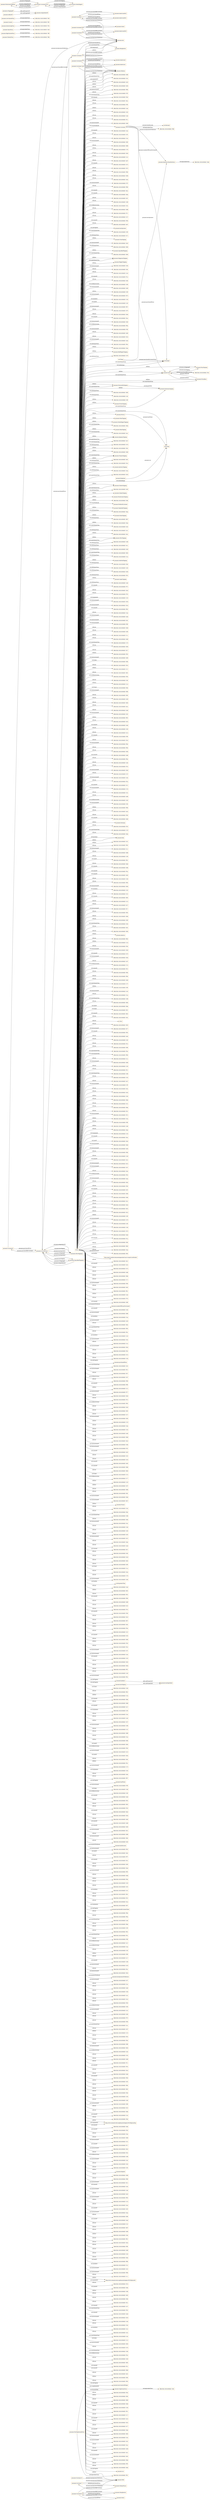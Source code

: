 digraph ar2dtool_diagram { 
rankdir=LR;
size="1501"
node [shape = rectangle, color="orange"]; "-49bc55dc:18c34199cfd:-7cf8" "-49bc55dc:18c34199cfd:-7e71" "pizzaxxx:TunaTopping" "-49bc55dc:18c34199cfd:-7d90" "pizzaxxx:SpicyBeefTopping" "-49bc55dc:18c34199cfd:-7d00" "pizzaxxx:PepperoniTopping" "-49bc55dc:18c34199cfd:-7f9d" "-49bc55dc:18c34199cfd:-7f86" "-49bc55dc:18c34199cfd:-7f6f" "pizzaxxx:PepperTopping" "pizzaxxx:Hot" "-49bc55dc:18c34199cfd:-7fb4" "pizzaxxx:SpicyPizza" "-49bc55dc:18c34199cfd:-7d4a" "-49bc55dc:18c34199cfd:-7ebb" "pizzaxxx:RedPepperTopping" "-49bc55dc:18c34199cfd:-7e76" "pizzaxxx:NonVegetarianPizza" "pizzaxxx:Customer" "-49bc55dc:18c34199cfd:-7d83" "-49bc55dc:18c34199cfd:-7cef" "-49bc55dc:18c34199cfd:-7eff" "pizzaxxx:PrawnTopping" "pizzaxxx:ParmezanTopping" "pizzaxxx:CheesyPizza" "pizzaxxx:HighCaloriePizza" "pizzaxxx:MeatTopping" "pizzaxxx:GreenPepperTopping" "-49bc55dc:18c34199cfd:-7d0e" "pizzaxxx:HamTopping" "-49bc55dc:18c34199cfd:-7fe2" "-49bc55dc:18c34199cfd:-7f01" "-49bc55dc:18c34199cfd:-7ea1" "pizzaxxx:JalapenoTopping" "-49bc55dc:18c34199cfd:-7e81" "pizzaxxx:InterestingPizza" "pizzaxxx:PizzaBase" "-49bc55dc:18c34199cfd:-7ea7" "-49bc55dc:18c34199cfd:-7e7d" "pizzaxxx:Medium" "-49bc55dc:18c34199cfd:-7d3c" "-49bc55dc:18c34199cfd:-7f92" "pizzaxxx:MozzarellaTopping" "pizzaxxx:PizzaTopping" "-49bc55dc:18c34199cfd:-7d46" "-49bc55dc:18c34199cfd:-7eb3" "-49bc55dc:18c34199cfd:-7f40" "pizzaxxx:TomatoTopping" "-49bc55dc:18c34199cfd:-7e61" "-49bc55dc:18c34199cfd:-7d1e" "pizzaxxx:AnchovyTopping" "-49bc55dc:18c34199cfd:-7e4a" "-49bc55dc:18c34199cfd:-7d16" "pizzaxxx:Person" "pizzaxxx:CheeseTopping" "pizzaxxx:Employee" "-49bc55dc:18c34199cfd:-7e30" "pizzaxxx:SalamiTopping" "pizzaxxx:Mild" "pizzaxxx:MushroomsTopping" "pizzaxxx:SpicinessValuePartition" "pizzaxxx:VegeterianPizza" "pizzaxxx:LowCaloriePizza" "-49bc55dc:18c34199cfd:-7efb" "pizzaxxx:PreferedCustomer" "pizzaxxx:VegetableTopping" "-49bc55dc:18c34199cfd:-7daa" "pizzaxxx:OnionTopping" "-49bc55dc:18c34199cfd:-7db7" "-49bc55dc:18c34199cfd:-7d4e" "-49bc55dc:18c34199cfd:-7eaf" "-49bc55dc:18c34199cfd:-7ce1" "-49bc55dc:18c34199cfd:-7d41" "pizzaxxx:OliveTopping" "-49bc55dc:18c34199cfd:-7cd9" "-49bc55dc:18c34199cfd:-7f54" "-49bc55dc:18c34199cfd:-7ec1" "-49bc55dc:18c34199cfd:-7e3d" "-49bc55dc:18c34199cfd:-7d05" "-49bc55dc:18c34199cfd:-7cce" "pizzaxxx:SeaFoodTopping" "-49bc55dc:18c34199cfd:-7fa8" "-49bc55dc:18c34199cfd:-7cd5" "-49bc55dc:18c34199cfd:-7e56" "pizzaxxx:Pizza" "-49bc55dc:18c34199cfd:-7f23" "pizzaxxx:CaperTopping" "pizzaxxx:Country" "-49bc55dc:18c34199cfd:-7ce8" ; /*classes style*/
	"pizzaxxx:Customer10" -> "pizzaxxx:Mild" [ label = "pizzaxxx:hasSpicinessPreference" ];
	"pizzaxxx:CheezyPizza1" -> "pizzaxxx:Customer7" [ label = "pizzaxxx:purchasedByCustomer" ];
	"pizzaxxx:Customer7" -> "pizzaxxx:CheezyPizza1" [ label = "pizzaxxx:purchasedPizza" ];
	"pizzaxxx:Customer7" -> "pizzaxxx:Mild" [ label = "pizzaxxx:hasSpicinessPreference" ];
	"pizzaxxx:Customer1" -> "pizzaxxx:AmericanHot2" [ label = "pizzaxxx:purchasedPizza" ];
	"pizzaxxx:Customer1" -> "pizzaxxx:AmericanHot1" [ label = "pizzaxxx:purchasedPizza" ];
	"pizzaxxx:Customer1" -> "pizzaxxx:Hot" [ label = "pizzaxxx:hasSpicinessPreference" ];
	"pizzaxxx:Mergherita1" -> "pizzaxxx:Customer2" [ label = "pizzaxxx:purchasedByCustomer" ];
	"pizzaxxx:Customer6" -> "pizzaxxx:American2" [ label = "pizzaxxx:purchasedPizza" ];
	"pizzaxxx:Customer6" -> "pizzaxxx:Medium" [ label = "pizzaxxx:hasSpicinessPreference" ];
	"pizzaxxx:OliveTopping1" -> "pizzaxxx:CustomPizza1" [ label = "pizzaxxx:isToppingOf" ];
	"pizzaxxx:OliveTopping1" -> "pizzaxxx:CustomPizza1" [ label = "pizzaxxx:isIngredientOf" ];
	"pizzaxxx:Margherita2" -> "pizzaxxx:Customer3" [ label = "pizzaxxx:purchasedByCustomer" ];
	"pizzaxxx:SpicyPizza" -> "-49bc55dc:18c34199cfd:-7eb3" [ label = "owl:equivalentClass" ];
	"pizzaxxx:CheesyPizza" -> "-49bc55dc:18c34199cfd:-7f9d" [ label = "owl:equivalentClass" ];
	"pizzaxxx:isToppingOf" -> "pizzaxxx:isIngredientOf" [ label = "rdfs:subPropertyOf" ];
	"pizzaxxx:MushroomTopping1" -> "pizzaxxx:CustomePizza2" [ label = "pizzaxxx:isToppingOf" ];
	"pizzaxxx:MushroomTopping1" -> "pizzaxxx:CustomePizza2" [ label = "pizzaxxx:isIngredientOf" ];
	"pizzaxxx:HighCaloriePizza" -> "-49bc55dc:18c34199cfd:-7f6f" [ label = "owl:equivalentClass" ];
	"pizzaxxx:GreenPepper1" -> "pizzaxxx:CustomePizza2" [ label = "pizzaxxx:isToppingOf" ];
	"pizzaxxx:GreenPepper1" -> "pizzaxxx:CustomePizza2" [ label = "pizzaxxx:isIngredientOf" ];
	"pizzaxxx:Customer5" -> "pizzaxxx:American1" [ label = "pizzaxxx:purchasedPizza" ];
	"pizzaxxx:Customer5" -> "pizzaxxx:Medium" [ label = "pizzaxxx:hasSpicinessPreference" ];
	"pizzaxxx:VegeterianPizza" -> "-49bc55dc:18c34199cfd:-7e81" [ label = "owl:equivalentClass" ];
	"pizzaxxx:American2" -> "pizzaxxx:Customer6" [ label = "pizzaxxx:purchasedByCustomer" ];
	"pizzaxxx:InterestingPizza" -> "-49bc55dc:18c34199cfd:-7f54" [ label = "owl:equivalentClass" ];
	"pizzaxxx:Soho2" -> "pizzaxxx:Customer9" [ label = "pizzaxxx:purchasedByCustomer" ];
	"pizzaxxx:CustomePizza2" -> "pizzaxxx:MushroomTopping1" [ label = "pizzaxxx:hasTopping" ];
	"pizzaxxx:CustomePizza2" -> "pizzaxxx:GreenPepper1" [ label = "pizzaxxx:hasTopping" ];
	"pizzaxxx:CustomePizza2" -> "pizzaxxx:MushroomTopping1" [ label = "pizzaxxx:hasIngredient" ];
	"pizzaxxx:CustomePizza2" -> "pizzaxxx:GreenPepper1" [ label = "pizzaxxx:hasIngredient" ];
	"pizzaxxx:AmericanHot3" -> "pizzaxxx:Customer4" [ label = "pizzaxxx:purchasedByCustomer" ];
	"pizzaxxx:SpicinessValuePartition" -> "-49bc55dc:18c34199cfd:-7ebb" [ label = "owl:equivalentClass" ];
	"pizzaxxx:isBaseOf" -> "pizzaxxx:isIngredientOf" [ label = "rdfs:subPropertyOf" ];
	"pizzaxxx:Country" -> "-49bc55dc:18c34199cfd:-7f92" [ label = "owl:equivalentClass" ];
	"pizzaxxx:MozzarellaTopping" -> "pizzaxxx:ParmezanTopping" [ label = "owl:disjointWith" ];
	"pizzaxxx:LowCaloriePizza" -> "-49bc55dc:18c34199cfd:-7f40" [ label = "owl:equivalentClass" ];
	"NULL" -> "-49bc55dc:18c34199cfd:-7f72" [ label = "owl:unionOf" ];
	"NULL" -> "pizzaxxx:Mild" [ label = "rdf:first" ];
	"NULL" -> "pizzaxxx:PepperTopping" [ label = "rdf:first" ];
	"NULL" -> "-49bc55dc:18c34199cfd:-7dcd" [ label = "rdf:rest" ];
	"NULL" -> "pizzaxxx:ParmezanTopping" [ label = "rdf:first" ];
	"NULL" -> "-49bc55dc:18c34199cfd:-7f7b" [ label = "rdf:rest" ];
	"NULL" -> "pizzaxxx:PepperoniTopping" [ label = "owl:someValuesFrom" ];
	"NULL" -> "-49bc55dc:18c34199cfd:-7c20" [ label = "swrl:arguments" ];
	"NULL" -> "-49bc55dc:18c34199cfd:-7fa8" [ label = "owl:allValuesFrom" ];
	"NULL" -> "-49bc55dc:18c34199cfd:-7d26" [ label = "owl:intersectionOf" ];
	"NULL" -> "-49bc55dc:18c34199cfd:-7d1d" [ label = "owl:intersectionOf" ];
	"NULL" -> "-49bc55dc:18c34199cfd:-7fb3" [ label = "owl:unionOf" ];
	"NULL" -> "-49bc55dc:18c34199cfd:-7c4e" [ label = "rdf:rest" ];
	"NULL" -> "-49bc55dc:18c34199cfd:-7ea6" [ label = "owl:intersectionOf" ];
	"NULL" -> "-49bc55dc:18c34199cfd:-7efc" [ label = "owl:intersectionOf" ];
	"NULL" -> "-49bc55dc:18c34199cfd:-7fbf" [ label = "owl:intersectionOf" ];
	"NULL" -> "-49bc55dc:18c34199cfd:-7d49" [ label = "rdf:rest" ];
	"NULL" -> "-49bc55dc:18c34199cfd:-7e6f" [ label = "rdf:rest" ];
	"NULL" -> "-49bc55dc:18c34199cfd:-7c1c" [ label = "rdf:rest" ];
	"NULL" -> "pizzaxxx:Pizza" [ label = "owl:someValuesFrom" ];
	"NULL" -> "-49bc55dc:18c34199cfd:-7eb8" [ label = "rdf:rest" ];
	"NULL" -> "-49bc55dc:18c34199cfd:-7c70" [ label = "owl:someValuesFrom" ];
	"NULL" -> "-49bc55dc:18c34199cfd:-7d56" [ label = "rdf:rest" ];
	"NULL" -> "pizzaxxx:TunaTopping" [ label = "rdf:first" ];
	"NULL" -> "-49bc55dc:18c34199cfd:-7d17" [ label = "rdf:rest" ];
	"NULL" -> "-49bc55dc:18c34199cfd:-7f33" [ label = "rdf:first" ];
	"NULL" -> "-49bc55dc:18c34199cfd:-7e80" [ label = "owl:intersectionOf" ];
	"NULL" -> "-49bc55dc:18c34199cfd:-7efb" [ label = "rdf:first" ];
	"NULL" -> "-49bc55dc:18c34199cfd:-7bfb" [ label = "swrl:body" ];
	"NULL" -> "-49bc55dc:18c34199cfd:-7d24" [ label = "rdf:rest" ];
	"NULL" -> "-49bc55dc:18c34199cfd:-7c21" [ label = "rdf:first" ];
	"NULL" -> "-49bc55dc:18c34199cfd:-7d81" [ label = "rdf:rest" ];
	"NULL" -> "-49bc55dc:18c34199cfd:-7f3b" [ label = "owl:withRestrictions" ];
	"NULL" -> "-49bc55dc:18c34199cfd:-7cfd" [ label = "rdf:rest" ];
	"NULL" -> "-49bc55dc:18c34199cfd:-7c14" [ label = "rdf:first" ];
	"NULL" -> "-49bc55dc:18c34199cfd:-7bfe" [ label = "swrl:head" ];
	"NULL" -> "-49bc55dc:18c34199cfd:-7fd9" [ label = "owl:intersectionOf" ];
	"NULL" -> "-49bc55dc:18c34199cfd:-7bf5" [ label = "rdf:rest" ];
	"NULL" -> "pizzaxxx:Medium" [ label = "owl:someValuesFrom" ];
	"NULL" -> "-49bc55dc:18c34199cfd:-7e39" [ label = "rdf:rest" ];
	"NULL" -> "xsd:string" [ label = "owl:onDataRange" ];
	"NULL" -> "-49bc55dc:18c34199cfd:-7dd3" [ label = "rdf:rest" ];
	"NULL" -> "-49bc55dc:18c34199cfd:-7eec" [ label = "rdf:rest" ];
	"NULL" -> "-49bc55dc:18c34199cfd:-7e46" [ label = "rdf:rest" ];
	"NULL" -> "-49bc55dc:18c34199cfd:-7c82" [ label = "owl:intersectionOf" ];
	"NULL" -> "-49bc55dc:18c34199cfd:-7f62" [ label = "rdf:first" ];
	"NULL" -> "-49bc55dc:18c34199cfd:-7e53" [ label = "rdf:rest" ];
	"NULL" -> "-49bc55dc:18c34199cfd:-7e49" [ label = "owl:unionOf" ];
	"NULL" -> "-49bc55dc:18c34199cfd:-7c00" [ label = "rdf:rest" ];
	"NULL" -> "-49bc55dc:18c34199cfd:-7e14" [ label = "rdf:rest" ];
	"NULL" -> "-49bc55dc:18c34199cfd:-7f9f" [ label = "owl:unionOf" ];
	"NULL" -> "-49bc55dc:18c34199cfd:-7d2e" [ label = "rdf:rest" ];
	"NULL" -> "-49bc55dc:18c34199cfd:-7cce" [ label = "owl:allValuesFrom" ];
	"NULL" -> "-49bc55dc:18c34199cfd:-7f6e" [ label = "owl:intersectionOf" ];
	"NULL" -> "-49bc55dc:18c34199cfd:-7f8e" [ label = "rdf:rest" ];
	"NULL" -> "-49bc55dc:18c34199cfd:-7d3b" [ label = "rdf:rest" ];
	"NULL" -> "pizzaxxx:OnionTopping" [ label = "rdf:first" ];
	"NULL" -> "-49bc55dc:18c34199cfd:-7ed9" [ label = "owl:unionOf" ];
	"NULL" -> "-49bc55dc:18c34199cfd:-7f8a" [ label = "rdf:rest" ];
	"NULL" -> "pizzaxxx:PreferedCustomer" [ label = "swrl:classPredicate" ];
	"NULL" -> "-49bc55dc:18c34199cfd:-7ce9" [ label = "rdf:rest" ];
	"NULL" -> "-49bc55dc:18c34199cfd:-7f1d" [ label = "rdf:rest" ];
	"NULL" -> "-49bc55dc:18c34199cfd:-7d3d" [ label = "owl:intersectionOf" ];
	"NULL" -> "-49bc55dc:18c34199cfd:-7c2f" [ label = "rdf:rest" ];
	"NULL" -> "-49bc55dc:18c34199cfd:-7ceb" [ label = "owl:intersectionOf" ];
	"NULL" -> "-49bc55dc:18c34199cfd:-7f2a" [ label = "rdf:rest" ];
	"NULL" -> "-49bc55dc:18c34199cfd:-7e7c" [ label = "owl:unionOf" ];
	"NULL" -> "-49bc55dc:18c34199cfd:-7c7b" [ label = "owl:intersectionOf" ];
	"NULL" -> "-49bc55dc:18c34199cfd:-7c3c" [ label = "rdf:rest" ];
	"NULL" -> "pizzaxxx:MushroomsTopping" [ label = "rdf:first" ];
	"NULL" -> "-49bc55dc:18c34199cfd:-7ed8" [ label = "rdf:rest" ];
	"NULL" -> "-49bc55dc:18c34199cfd:-7ea7" [ label = "owl:someValuesFrom" ];
	"NULL" -> "-49bc55dc:18c34199cfd:-7c63" [ label = "owl:withRestrictions" ];
	"NULL" -> "-49bc55dc:18c34199cfd:-7cfb" [ label = "owl:intersectionOf" ];
	"NULL" -> "-49bc55dc:18c34199cfd:-7f69" [ label = "rdf:first" ];
	"NULL" -> "-49bc55dc:18c34199cfd:-7ee5" [ label = "rdf:rest" ];
	"NULL" -> "pizzaxxx:PizzaBase" [ label = "owl:someValuesFrom" ];
	"NULL" -> "-49bc55dc:18c34199cfd:-7f58" [ label = "rdf:rest" ];
	"NULL" -> "-49bc55dc:18c34199cfd:-7eb6" [ label = "owl:unionOf" ];
	"NULL" -> "pizzaxxx:Germany" [ label = "rdf:first" ];
	"NULL" -> "-49bc55dc:18c34199cfd:-7f19" [ label = "rdf:rest" ];
	"NULL" -> "-49bc55dc:18c34199cfd:-7c78" [ label = "owl:someValuesFrom" ];
	"NULL" -> "-49bc55dc:18c34199cfd:-7e6a" [ label = "rdf:rest" ];
	"NULL" -> "-49bc55dc:18c34199cfd:-7cef" [ label = "owl:allValuesFrom" ];
	"NULL" -> "pizzaxxx:Italy" [ label = "owl:hasValue" ];
	"NULL" -> "-49bc55dc:18c34199cfd:-7c01" [ label = "rdf:first" ];
	"NULL" -> "-49bc55dc:18c34199cfd:-7f65" [ label = "rdf:rest" ];
	"NULL" -> "-49bc55dc:18c34199cfd:-7cc1" [ label = "owl:intersectionOf" ];
	"NULL" -> "-49bc55dc:18c34199cfd:-7dd9" [ label = "rdf:rest" ];
	"NULL" -> "pizzaxxx:CheeseTopping" [ label = "rdf:first" ];
	"NULL" -> "-49bc55dc:18c34199cfd:-7c38" [ label = "rdf:rest" ];
	"NULL" -> "-49bc55dc:18c34199cfd:-7f91" [ label = "owl:oneOf" ];
	"NULL" -> "-49bc55dc:18c34199cfd:-7de6" [ label = "rdf:rest" ];
	"NULL" -> "-49bc55dc:18c34199cfd:-7e9b" [ label = "owl:unionOf" ];
	"NULL" -> "-49bc55dc:18c34199cfd:-7f5a" [ label = "owl:unionOf" ];
	"NULL" -> "-49bc55dc:18c34199cfd:-7e83" [ label = "owl:unionOf" ];
	"NULL" -> "-49bc55dc:18c34199cfd:-7c06" [ label = "rdf:rest" ];
	"NULL" -> "-49bc55dc:18c34199cfd:-7f90" [ label = "rdf:rest" ];
	"NULL" -> "-49bc55dc:18c34199cfd:-7d0d" [ label = "owl:intersectionOf" ];
	"NULL" -> "-49bc55dc:18c34199cfd:-7c35" [ label = "owl:members" ];
	"NULL" -> "-49bc55dc:18c34199cfd:-7c52" [ label = "rdf:rest" ];
	"NULL" -> "-49bc55dc:18c34199cfd:-7d82" [ label = "owl:unionOf" ];
	"NULL" -> "-49bc55dc:18c34199cfd:-7c13" [ label = "rdf:rest" ];
	"NULL" -> "-49bc55dc:18c34199cfd:-7e27" [ label = "rdf:rest" ];
	"NULL" -> "-49bc55dc:18c34199cfd:-7fc7" [ label = "owl:intersectionOf" ];
	"NULL" -> "-49bc55dc:18c34199cfd:-7fd5" [ label = "rdf:rest" ];
	"NULL" -> "pizzaxxx:Italy" [ label = "rdf:first" ];
	"NULL" -> "-49bc55dc:18c34199cfd:-7d8d" [ label = "rdf:rest" ];
	"NULL" -> "-49bc55dc:18c34199cfd:-7d0f" [ label = "rdf:rest" ];
	"NULL" -> "pizzaxxx:Hot" [ label = "owl:someValuesFrom" ];
	"NULL" -> "-49bc55dc:18c34199cfd:-7c64" [ label = "owl:someValuesFrom" ];
	"NULL" -> "-49bc55dc:18c34199cfd:-7e91" [ label = "rdf:rest" ];
	"NULL" -> "-49bc55dc:18c34199cfd:-7d5b" [ label = "rdf:rest" ];
	"NULL" -> "pizzaxxx:America" [ label = "rdf:first" ];
	"NULL" -> "-49bc55dc:18c34199cfd:-7fb0" [ label = "rdf:rest" ];
	"NULL" -> "-49bc55dc:18c34199cfd:-7c1d" [ label = "rdf:first" ];
	"NULL" -> "-49bc55dc:18c34199cfd:-7f3d" [ label = "rdf:rest" ];
	"NULL" -> "-49bc55dc:18c34199cfd:-7d58" [ label = "owl:intersectionOf" ];
	"NULL" -> "-49bc55dc:18c34199cfd:-7e56" [ label = "owl:allValuesFrom" ];
	"NULL" -> "-49bc55dc:18c34199cfd:-7e70" [ label = "owl:unionOf" ];
	"NULL" -> "-49bc55dc:18c34199cfd:-7d2b" [ label = "owl:intersectionOf" ];
	"NULL" -> "-49bc55dc:18c34199cfd:-7cd7" [ label = "rdf:rest" ];
	"NULL" -> "-49bc55dc:18c34199cfd:-7c7e" [ label = "owl:withRestrictions" ];
	"NULL" -> "-49bc55dc:18c34199cfd:-7f22" [ label = "owl:unionOf" ];
	"NULL" -> "-49bc55dc:18c34199cfd:-7f0b" [ label = "rdf:rest" ];
	"NULL" -> "-49bc55dc:18c34199cfd:-7fbd" [ label = "rdf:rest" ];
	"NULL" -> "-49bc55dc:18c34199cfd:-7eb9" [ label = "rdf:rest" ];
	"NULL" -> "-49bc55dc:18c34199cfd:-7c7f" [ label = "owl:someValuesFrom" ];
	"NULL" -> "-49bc55dc:18c34199cfd:-7bff" [ label = "rdf:first" ];
	"NULL" -> "-49bc55dc:18c34199cfd:-7d90" [ label = "owl:allValuesFrom" ];
	"NULL" -> "-49bc55dc:18c34199cfd:-7e30" [ label = "owl:allValuesFrom" ];
	"NULL" -> "-49bc55dc:18c34199cfd:-7cc9" [ label = "owl:intersectionOf" ];
	"NULL" -> "-49bc55dc:18c34199cfd:-7c2a" [ label = "rdf:rest" ];
	"NULL" -> "-49bc55dc:18c34199cfd:-7c68" [ label = "owl:someValuesFrom" ];
	"NULL" -> "-49bc55dc:18c34199cfd:-7d64" [ label = "rdf:rest" ];
	"NULL" -> "-49bc55dc:18c34199cfd:-7dda" [ label = "owl:oneOf" ];
	"NULL" -> "-49bc55dc:18c34199cfd:-7bf1" [ label = "swrl:head" ];
	"NULL" -> "xsd:string" [ label = "owl:someValuesFrom" ];
	"NULL" -> "-49bc55dc:18c34199cfd:-7db2" [ label = "owl:unionOf" ];
	"NULL" -> "-49bc55dc:18c34199cfd:-7e0c" [ label = "rdf:rest" ];
	"NULL" -> "rdf:nil" [ label = "rdf:rest" ];
	"NULL" -> "-49bc55dc:18c34199cfd:-7d32" [ label = "rdf:rest" ];
	"NULL" -> "-49bc55dc:18c34199cfd:-7d77" [ label = "owl:intersectionOf" ];
	"NULL" -> "-49bc55dc:18c34199cfd:-7f05" [ label = "owl:unionOf" ];
	"NULL" -> "-49bc55dc:18c34199cfd:-7ee0" [ label = "rdf:rest" ];
	"NULL" -> "-49bc55dc:18c34199cfd:-7cbf" [ label = "rdf:rest" ];
	"NULL" -> "-49bc55dc:18c34199cfd:-7f14" [ label = "rdf:rest" ];
	"NULL" -> "-49bc55dc:18c34199cfd:-7bf6" [ label = "rdf:rest" ];
	"NULL" -> "-49bc55dc:18c34199cfd:-7f5e" [ label = "owl:someValuesFrom" ];
	"NULL" -> "-49bc55dc:18c34199cfd:-7f6b" [ label = "owl:someValuesFrom" ];
	"NULL" -> "-49bc55dc:18c34199cfd:-7ccc" [ label = "rdf:rest" ];
	"NULL" -> "-49bc55dc:18c34199cfd:-7d08" [ label = "owl:intersectionOf" ];
	"NULL" -> "-49bc55dc:18c34199cfd:-7c26" [ label = "rdf:rest" ];
	"NULL" -> "-49bc55dc:18c34199cfd:-7f21" [ label = "rdf:rest" ];
	"NULL" -> "-49bc55dc:18c34199cfd:-7c99" [ label = "owl:someValuesFrom" ];
	"NULL" -> "-49bc55dc:18c34199cfd:-7c33" [ label = "rdf:rest" ];
	"NULL" -> "-49bc55dc:18c34199cfd:-7e47" [ label = "rdf:rest" ];
	"NULL" -> "-49bc55dc:18c34199cfd:-7cff" [ label = "owl:intersectionOf" ];
	"NULL" -> "-49bc55dc:18c34199cfd:-7efa" [ label = "rdf:rest" ];
	"NULL" -> "-49bc55dc:18c34199cfd:-7e54" [ label = "rdf:rest" ];
	"NULL" -> "-49bc55dc:18c34199cfd:-7c84" [ label = "rdf:first" ];
	"NULL" -> "-49bc55dc:18c34199cfd:-7d6e" [ label = "rdf:rest" ];
	"NULL" -> "-49bc55dc:18c34199cfd:-7c51" [ label = "rdf:rest" ];
	"NULL" -> "-49bc55dc:18c34199cfd:-7e76" [ label = "owl:allValuesFrom" ];
	"NULL" -> "-49bc55dc:18c34199cfd:-7d6a" [ label = "rdf:rest" ];
	"NULL" -> "-49bc55dc:18c34199cfd:-7fc3" [ label = "rdf:rest" ];
	"NULL" -> "-49bc55dc:18c34199cfd:-7d7c" [ label = "owl:intersectionOf" ];
	"NULL" -> "-49bc55dc:18c34199cfd:-7c0a" [ label = "rdf:first" ];
	"NULL" -> "-49bc55dc:18c34199cfd:-7f8f" [ label = "rdf:rest" ];
	"NULL" -> "-49bc55dc:18c34199cfd:-7c66" [ label = "rdf:first" ];
	"NULL" -> "-49bc55dc:18c34199cfd:-7dee" [ label = "rdf:rest" ];
	"NULL" -> "-49bc55dc:18c34199cfd:-7c18" [ label = "swrl:arguments" ];
	"NULL" -> "pizzaxxx:JalapenoTopping" [ label = "rdf:first" ];
	"NULL" -> "pizzaxxx:VegeterianPizza" [ label = "owl:complementOf" ];
	"NULL" -> "-49bc55dc:18c34199cfd:-7d00" [ label = "owl:someValuesFrom" ];
	"NULL" -> "-49bc55dc:18c34199cfd:-7dce" [ label = "owl:unionOf" ];
	"NULL" -> "-49bc55dc:18c34199cfd:-7dc6" [ label = "owl:oneOf" ];
	"NULL" -> "pizzaxxx:Person" [ label = "rdf:first" ];
	"NULL" -> "-49bc55dc:18c34199cfd:-7de8" [ label = "owl:intersectionOf" ];
	"NULL" -> "-49bc55dc:18c34199cfd:-7ed3" [ label = "owl:intersectionOf" ];
	"NULL" -> "-49bc55dc:18c34199cfd:-7fdd" [ label = "rdf:rest" ];
	"NULL" -> "-49bc55dc:18c34199cfd:-7c3d" [ label = "rdf:rest" ];
	"NULL" -> "-49bc55dc:18c34199cfd:-7e3c" [ label = "owl:unionOf" ];
	"NULL" -> "-49bc55dc:18c34199cfd:-7d15" [ label = "owl:intersectionOf" ];
	"NULL" -> "pizzaxxx:Hot" [ label = "swrl:argument2" ];
	"NULL" -> "-49bc55dc:18c34199cfd:-7cb7" [ label = "owl:intersectionOf" ];
	"NULL" -> "-49bc55dc:18c34199cfd:-7e5e" [ label = "rdf:rest" ];
	"NULL" -> "pizzaxxx:ParmezanTopping" [ label = "owl:someValuesFrom" ];
	"NULL" -> "-49bc55dc:18c34199cfd:-7f34" [ label = "owl:withRestrictions" ];
	"NULL" -> "-49bc55dc:18c34199cfd:-7eae" [ label = "owl:intersectionOf" ];
	"NULL" -> "-49bc55dc:18c34199cfd:-7d45" [ label = "rdf:rest" ];
	"NULL" -> "-49bc55dc:18c34199cfd:-7f59" [ label = "rdf:rest" ];
	"NULL" -> "-49bc55dc:18c34199cfd:-7ef2" [ label = "owl:unionOf" ];
	"NULL" -> "-49bc55dc:18c34199cfd:-7d06" [ label = "rdf:rest" ];
	"NULL" -> "-49bc55dc:18c34199cfd:-7e6b" [ label = "rdf:rest" ];
	"NULL" -> "-49bc55dc:18c34199cfd:-7e2c" [ label = "rdf:rest" ];
	"NULL" -> "-49bc55dc:18c34199cfd:-7eb4" [ label = "rdf:rest" ];
	"NULL" -> "-49bc55dc:18c34199cfd:-7d52" [ label = "rdf:rest" ];
	"NULL" -> "pizzaxxx:HamTopping" [ label = "rdf:first" ];
	"NULL" -> "-49bc55dc:18c34199cfd:-7d13" [ label = "rdf:rest" ];
	"NULL" -> "-49bc55dc:18c34199cfd:-7c8f" [ label = "rdf:first" ];
	"NULL" -> "-49bc55dc:18c34199cfd:-7e79" [ label = "owl:intersectionOf" ];
	"NULL" -> "-49bc55dc:18c34199cfd:-7cdf" [ label = "rdf:rest" ];
	"NULL" -> "-49bc55dc:18c34199cfd:-7eff" [ label = "rdf:first" ];
	"NULL" -> "-49bc55dc:18c34199cfd:-7c39" [ label = "rdf:rest" ];
	"NULL" -> "pizzaxxx:Medium" [ label = "swrl:argument2" ];
	"NULL" -> "-49bc55dc:18c34199cfd:-7d70" [ label = "rdf:rest" ];
	"NULL" -> "-49bc55dc:18c34199cfd:-7e4a" [ label = "owl:allValuesFrom" ];
	"NULL" -> "-49bc55dc:18c34199cfd:-7da8" [ label = "rdf:rest" ];
	"NULL" -> "-49bc55dc:18c34199cfd:-7f1a" [ label = "owl:unionOf" ];
	"NULL" -> "pizzaxxx:RedPepperTopping" [ label = "rdf:first" ];
	"NULL" -> "pizzaxxx:MozzarellaTopping" [ label = "rdf:first" ];
	"NULL" -> "-49bc55dc:18c34199cfd:-7df4" [ label = "rdf:rest" ];
	"NULL" -> "pizzaxxx:PizzaBase" [ label = "rdf:first" ];
	"NULL" -> "-49bc55dc:18c34199cfd:-7db5" [ label = "rdf:rest" ];
	"NULL" -> "-49bc55dc:18c34199cfd:-7cba" [ label = "rdf:rest" ];
	"NULL" -> "-49bc55dc:18c34199cfd:-7f00" [ label = "owl:intersectionOf" ];
	"NULL" -> "http://sqwrl.stanford.edu/ontologies/built-ins/3.4/sqwrl.owl#select" [ label = "swrl:builtin" ];
	"NULL" -> "-49bc55dc:18c34199cfd:-7dc2" [ label = "rdf:rest" ];
	"NULL" -> "-49bc55dc:18c34199cfd:-7ecb" [ label = "owl:unionOf" ];
	"NULL" -> "-49bc55dc:18c34199cfd:-7e74" [ label = "rdf:rest" ];
	"NULL" -> "-49bc55dc:18c34199cfd:-7edb" [ label = "rdf:rest" ];
	"NULL" -> "-49bc55dc:18c34199cfd:-7d8e" [ label = "rdf:rest" ];
	"NULL" -> "-49bc55dc:18c34199cfd:-7c71" [ label = "rdf:rest" ];
	"NULL" -> "-49bc55dc:18c34199cfd:-7f38" [ label = "owl:intersectionOf" ];
	"NULL" -> "-49bc55dc:18c34199cfd:-7e92" [ label = "rdf:rest" ];
	"NULL" -> "-49bc55dc:18c34199cfd:-7fb1" [ label = "rdf:rest" ];
	"NULL" -> "-49bc55dc:18c34199cfd:-7ca6" [ label = "rdf:first" ];
	"NULL" -> "-49bc55dc:18c34199cfd:-7f7d" [ label = "rdf:rest" ];
	"NULL" -> "-49bc55dc:18c34199cfd:-7d8f" [ label = "owl:unionOf" ];
	"NULL" -> "pizzaxxx:numberOfPizzasPurchased" [ label = "swrl:propertyPredicate" ];
	"NULL" -> "-49bc55dc:18c34199cfd:-7cd4" [ label = "owl:unionOf" ];
	"NULL" -> "-49bc55dc:18c34199cfd:-7d66" [ label = "owl:intersectionOf" ];
	"NULL" -> "-49bc55dc:18c34199cfd:-7c3a" [ label = "owl:members" ];
	"NULL" -> "-49bc55dc:18c34199cfd:-7e29" [ label = "owl:intersectionOf" ];
	"NULL" -> "-49bc55dc:18c34199cfd:-7ddc" [ label = "rdf:rest" ];
	"NULL" -> "-49bc55dc:18c34199cfd:-7f64" [ label = "owl:someValuesFrom" ];
	"NULL" -> "-49bc55dc:18c34199cfd:-7db7" [ label = "owl:allValuesFrom" ];
	"NULL" -> "-49bc55dc:18c34199cfd:-7f0c" [ label = "rdf:rest" ];
	"NULL" -> "-49bc55dc:18c34199cfd:-7c45" [ label = "owl:members" ];
	"NULL" -> "-49bc55dc:18c34199cfd:-7c9c" [ label = "owl:intersectionOf" ];
	"NULL" -> "pizzaxxx:MeatTopping" [ label = "rdf:first" ];
	"NULL" -> "-49bc55dc:18c34199cfd:-7c1e" [ label = "rdf:rest" ];
	"NULL" -> "pizzaxxx:Medium" [ label = "rdf:first" ];
	"NULL" -> "-49bc55dc:18c34199cfd:-7d34" [ label = "owl:intersectionOf" ];
	"NULL" -> "-49bc55dc:18c34199cfd:-7fcb" [ label = "rdf:rest" ];
	"NULL" -> "-49bc55dc:18c34199cfd:-7e7e" [ label = "rdf:rest" ];
	"NULL" -> "-49bc55dc:18c34199cfd:-7c2b" [ label = "rdf:rest" ];
	"NULL" -> "pizzaxxx:purchasedPizza" [ label = "owl:onProperty" ];
	"NULL" -> "-49bc55dc:18c34199cfd:-7c91" [ label = "owl:someValuesFrom" ];
	"NULL" -> "-49bc55dc:18c34199cfd:-7fe1" [ label = "owl:intersectionOf" ];
	"NULL" -> "-49bc55dc:18c34199cfd:-7f47" [ label = "rdf:rest" ];
	"NULL" -> "-49bc55dc:18c34199cfd:-7c67" [ label = "owl:withRestrictions" ];
	"NULL" -> "-49bc55dc:18c34199cfd:-7f08" [ label = "rdf:rest" ];
	"NULL" -> "-49bc55dc:18c34199cfd:-7ff9" [ label = "owl:unionOf" ];
	"NULL" -> "-49bc55dc:18c34199cfd:-7c12" [ label = "rdf:first" ];
	"NULL" -> "-49bc55dc:18c34199cfd:-7f77" [ label = "owl:intersectionOf" ];
	"NULL" -> "-49bc55dc:18c34199cfd:-7d40" [ label = "rdf:rest" ];
	"NULL" -> "-49bc55dc:18c34199cfd:-7f15" [ label = "rdf:rest" ];
	"NULL" -> "-49bc55dc:18c34199cfd:-7f63" [ label = "owl:withRestrictions" ];
	"NULL" -> "-49bc55dc:18c34199cfd:-7dc8" [ label = "rdf:rest" ];
	"NULL" -> "-49bc55dc:18c34199cfd:-7bf3" [ label = "rdf:rest" ];
	"NULL" -> "-49bc55dc:18c34199cfd:-7c27" [ label = "rdf:rest" ];
	"NULL" -> "-49bc55dc:18c34199cfd:-7d5f" [ label = "owl:intersectionOf" ];
	"NULL" -> "pizzaxxx:PepperoniTopping" [ label = "rdf:first" ];
	"NULL" -> "-49bc55dc:18c34199cfd:-7c7d" [ label = "rdf:first" ];
	"NULL" -> "-49bc55dc:18c34199cfd:-7cda" [ label = "rdf:rest" ];
	"NULL" -> "-49bc55dc:18c34199cfd:-7c34" [ label = "rdf:rest" ];
	"NULL" -> "-49bc55dc:18c34199cfd:-7e48" [ label = "rdf:rest" ];
	"NULL" -> "-49bc55dc:18c34199cfd:-7d05" [ label = "owl:someValuesFrom" ];
	"NULL" -> "pizzaxxx:TomatoTopping" [ label = "owl:someValuesFrom" ];
	"NULL" -> "-49bc55dc:18c34199cfd:-7d9d" [ label = "rdf:rest" ];
	"NULL" -> "-49bc55dc:18c34199cfd:-7da3" [ label = "rdf:rest" ];
	"NULL" -> "pizzaxxx:SalamiTopping" [ label = "rdf:first" ];
	"NULL" -> "-49bc55dc:18c34199cfd:-7c6b" [ label = "owl:intersectionOf" ];
	"NULL" -> "-49bc55dc:18c34199cfd:-7fcf" [ label = "owl:intersectionOf" ];
	"NULL" -> "-49bc55dc:18c34199cfd:-7e55" [ label = "owl:unionOf" ];
	"NULL" -> "-49bc55dc:18c34199cfd:-7c02" [ label = "rdf:rest" ];
	"NULL" -> "-49bc55dc:18c34199cfd:-7e16" [ label = "rdf:rest" ];
	"NULL" -> "-49bc55dc:18c34199cfd:-7e93" [ label = "owl:unionOf" ];
	"NULL" -> "-49bc55dc:18c34199cfd:-7d9b" [ label = "owl:unionOf" ];
	"NULL" -> "pizzaxxx:Hot" [ label = "rdf:first" ];
	"NULL" -> "-49bc55dc:18c34199cfd:-7db0" [ label = "rdf:rest" ];
	"NULL" -> "xsd:integer" [ label = "owl:someValuesFrom" ];
	"NULL" -> "-49bc55dc:18c34199cfd:-7c24" [ label = "swrl:body" ];
	"NULL" -> "-49bc55dc:18c34199cfd:-7d41" [ label = "rdf:first" ];
	"NULL" -> "-49bc55dc:18c34199cfd:-7c77" [ label = "owl:withRestrictions" ];
	"NULL" -> "-49bc55dc:18c34199cfd:-7c19" [ label = "rdf:first" ];
	"NULL" -> "-49bc55dc:18c34199cfd:-7c97" [ label = "rdf:first" ];
	"NULL" -> "-49bc55dc:18c34199cfd:-7d0b" [ label = "rdf:rest" ];
	"NULL" -> "xsd:integer" [ label = "owl:onDatatype" ];
	"NULL" -> "-49bc55dc:18c34199cfd:-7dfc" [ label = "rdf:rest" ];
	"NULL" -> "-49bc55dc:18c34199cfd:-7d4b" [ label = "owl:intersectionOf" ];
	"NULL" -> "-49bc55dc:18c34199cfd:-7d47" [ label = "owl:intersectionOf" ];
	"NULL" -> "pizzaxxx:France" [ label = "rdf:first" ];
	"NULL" -> "-49bc55dc:18c34199cfd:-7c3e" [ label = "rdf:rest" ];
	"NULL" -> "-49bc55dc:18c34199cfd:-7feb" [ label = "rdf:rest" ];
	"NULL" -> "-49bc55dc:18c34199cfd:-7c86" [ label = "owl:someValuesFrom" ];
	"NULL" -> "-49bc55dc:18c34199cfd:-7e9e" [ label = "rdf:rest" ];
	"NULL" -> "-49bc55dc:18c34199cfd:-7eaf" [ label = "owl:someValuesFrom" ];
	"NULL" -> "-49bc55dc:18c34199cfd:-7cbc" [ label = "owl:intersectionOf" ];
	"NULL" -> "-49bc55dc:18c34199cfd:-7c4b" [ label = "rdf:rest" ];
	"NULL" -> "-49bc55dc:18c34199cfd:-7cd3" [ label = "rdf:rest" ];
	"NULL" -> "-49bc55dc:18c34199cfd:-7e5f" [ label = "rdf:rest" ];
	"NULL" -> "-49bc55dc:18c34199cfd:-7e22" [ label = "owl:intersectionOf" ];
	"NULL" -> "-49bc55dc:18c34199cfd:-7e9a" [ label = "rdf:rest" ];
	"NULL" -> "-49bc55dc:18c34199cfd:-7ea8" [ label = "rdf:rest" ];
	"NULL" -> "-49bc55dc:18c34199cfd:-7fa7" [ label = "owl:unionOf" ];
	"NULL" -> "-49bc55dc:18c34199cfd:-7ef4" [ label = "rdf:rest" ];
	"NULL" -> "-49bc55dc:18c34199cfd:-7e2d" [ label = "rdf:rest" ];
	"NULL" -> "-49bc55dc:18c34199cfd:-7eb5" [ label = "rdf:rest" ];
	"NULL" -> "-49bc55dc:18c34199cfd:-7ef0" [ label = "rdf:rest" ];
	"NULL" -> "-49bc55dc:18c34199cfd:-7c1a" [ label = "swrl:head" ];
	"NULL" -> "pizzaxxx:SpicyBeefTopping" [ label = "rdf:first" ];
	"NULL" -> "-49bc55dc:18c34199cfd:-7e3a" [ label = "rdf:rest" ];
	"NULL" -> "-49bc55dc:18c34199cfd:-7c79" [ label = "rdf:rest" ];
	"NULL" -> "-49bc55dc:18c34199cfd:-7c60" [ label = "owl:intersectionOf" ];
	"NULL" -> "swrlb:greaterThan" [ label = "swrl:builtin" ];
	"NULL" -> "-49bc55dc:18c34199cfd:-7ced" [ label = "rdf:rest" ];
	"NULL" -> "-49bc55dc:18c34199cfd:-7bf2" [ label = "rdf:first" ];
	"NULL" -> "-49bc55dc:18c34199cfd:-7f42" [ label = "rdf:rest" ];
	"NULL" -> "-49bc55dc:18c34199cfd:-7f09" [ label = "owl:unionOf" ];
	"NULL" -> "-49bc55dc:18c34199cfd:-7e68" [ label = "rdf:rest" ];
	"NULL" -> "-49bc55dc:18c34199cfd:-7ecf" [ label = "rdf:rest" ];
	"NULL" -> "-49bc55dc:18c34199cfd:-7f10" [ label = "rdf:rest" ];
	"NULL" -> "-49bc55dc:18c34199cfd:-7f48" [ label = "owl:unionOf" ];
	"NULL" -> "-49bc55dc:18c34199cfd:-7dc3" [ label = "rdf:rest" ];
	"NULL" -> "-49bc55dc:18c34199cfd:-7fd7" [ label = "rdf:rest" ];
	"NULL" -> "pizzaxxx:JalapenoTopping" [ label = "owl:someValuesFrom" ];
	"NULL" -> "-49bc55dc:18c34199cfd:-7edc" [ label = "rdf:rest" ];
	"NULL" -> "-49bc55dc:18c34199cfd:-7f3a" [ label = "rdf:first" ];
	"NULL" -> "-49bc55dc:18c34199cfd:-7c22" [ label = "rdf:rest" ];
	"NULL" -> "-49bc55dc:18c34199cfd:-7e2f" [ label = "owl:unionOf" ];
	"NULL" -> "-49bc55dc:18c34199cfd:-7dd0" [ label = "rdf:rest" ];
	"NULL" -> "-49bc55dc:18c34199cfd:-7f2d" [ label = "rdf:first" ];
	"NULL" -> "-49bc55dc:18c34199cfd:-7fa5" [ label = "rdf:rest" ];
	"NULL" -> "-49bc55dc:18c34199cfd:-7cf2" [ label = "owl:intersectionOf" ];
	"NULL" -> "-49bc55dc:18c34199cfd:-7ca4" [ label = "owl:intersectionOf" ];
	"NULL" -> "-49bc55dc:18c34199cfd:-7c53" [ label = "owl:unionOf" ];
	"NULL" -> "-49bc55dc:18c34199cfd:-7e04" [ label = "rdf:rest" ];
	"NULL" -> "-49bc55dc:18c34199cfd:-7d5d" [ label = "rdf:rest" ];
	"NULL" -> "-49bc55dc:18c34199cfd:-7ff1" [ label = "rdf:rest" ];
	"NULL" -> "-49bc55dc:18c34199cfd:-7c40" [ label = "rdf:rest" ];
	"NULL" -> "-49bc55dc:18c34199cfd:-7f9c" [ label = "owl:intersectionOf" ];
	"NULL" -> "pizzaxxx:hasBase" [ label = "owl:onProperty" ];
	"NULL" -> "-49bc55dc:18c34199cfd:-7c0b" [ label = "swrl:head" ];
	"NULL" -> "-49bc55dc:18c34199cfd:-7fb2" [ label = "rdf:rest" ];
	"NULL" -> "-49bc55dc:18c34199cfd:-7c1b" [ label = "rdf:first" ];
	"NULL" -> "-49bc55dc:18c34199cfd:-7d9e" [ label = "owl:unionOf" ];
	"NULL" -> "-49bc55dc:18c34199cfd:-7ddd" [ label = "rdf:rest" ];
	"NULL" -> "-49bc55dc:18c34199cfd:-7ce7" [ label = "owl:unionOf" ];
	"NULL" -> "-49bc55dc:18c34199cfd:-7c0f" [ label = "swrl:arguments" ];
	"NULL" -> "-49bc55dc:18c34199cfd:-7c5e" [ label = "rdf:rest" ];
	"NULL" -> "-49bc55dc:18c34199cfd:-7ce6" [ label = "rdf:rest" ];
	"NULL" -> "-49bc55dc:18c34199cfd:-7c07" [ label = "rdf:first" ];
	"NULL" -> "-49bc55dc:18c34199cfd:-7c89" [ label = "owl:intersectionOf" ];
	"NULL" -> "-49bc55dc:18c34199cfd:-7c1f" [ label = "rdf:rest" ];
	"NULL" -> "-49bc55dc:18c34199cfd:-7d98" [ label = "rdf:rest" ];
	"NULL" -> "-49bc55dc:18c34199cfd:-7c5a" [ label = "rdf:rest" ];
	"NULL" -> "-49bc55dc:18c34199cfd:-7bfd" [ label = "rdf:first" ];
	"NULL" -> "-49bc55dc:18c34199cfd:-7dd4" [ label = "owl:oneOf" ];
	"NULL" -> "-49bc55dc:18c34199cfd:-7f5d" [ label = "owl:withRestrictions" ];
	"NULL" -> "-49bc55dc:18c34199cfd:-7e10" [ label = "owl:intersectionOf" ];
	"NULL" -> "-49bc55dc:18c34199cfd:-7de0" [ label = "owl:oneOf" ];
	"NULL" -> "-49bc55dc:18c34199cfd:-7e8c" [ label = "rdf:rest" ];
	"NULL" -> "-49bc55dc:18c34199cfd:-7f5c" [ label = "rdf:first" ];
	"NULL" -> "-49bc55dc:18c34199cfd:-7c73" [ label = "owl:intersectionOf" ];
	"NULL" -> "-49bc55dc:18c34199cfd:-7c04" [ label = "swrl:arguments" ];
	"NULL" -> "-49bc55dc:18c34199cfd:-7e0e" [ label = "rdf:rest" ];
	"NULL" -> "-49bc55dc:18c34199cfd:-7f87" [ label = "rdf:rest" ];
	"NULL" -> "pizzaxxx:PrawnTopping" [ label = "rdf:first" ];
	"NULL" -> "-49bc55dc:18c34199cfd:-7d4a" [ label = "rdf:first" ];
	"NULL" -> "pizzaxxx:hasPhone" [ label = "owl:onProperty" ];
	"NULL" -> "-49bc55dc:18c34199cfd:-7f3f" [ label = "owl:intersectionOf" ];
	"NULL" -> "-49bc55dc:18c34199cfd:-7c08" [ label = "swrl:body" ];
	"NULL" -> "-49bc55dc:18c34199cfd:-7c6f" [ label = "owl:withRestrictions" ];
	"NULL" -> "-49bc55dc:18c34199cfd:-7ee6" [ label = "owl:unionOf" ];
	"NULL" -> "-49bc55dc:18c34199cfd:-7f55" [ label = "rdf:rest" ];
	"NULL" -> "-49bc55dc:18c34199cfd:-7d02" [ label = "rdf:rest" ];
	"NULL" -> "-49bc55dc:18c34199cfd:-7f16" [ label = "rdf:rest" ];
	"NULL" -> "-49bc55dc:18c34199cfd:-7d0e" [ label = "owl:someValuesFrom" ];
	"NULL" -> "-49bc55dc:18c34199cfd:-7da5" [ label = "owl:unionOf" ];
	"NULL" -> "-49bc55dc:18c34199cfd:-7dc9" [ label = "rdf:rest" ];
	"NULL" -> "-49bc55dc:18c34199cfd:-7eb0" [ label = "rdf:rest" ];
	"NULL" -> "-49bc55dc:18c34199cfd:-7e98" [ label = "owl:unionOf" ];
	"NULL" -> "-49bc55dc:18c34199cfd:-7e60" [ label = "owl:unionOf" ];
	"NULL" -> "-49bc55dc:18c34199cfd:-7d21" [ label = "owl:intersectionOf" ];
	"NULL" -> "-49bc55dc:18c34199cfd:-7dd6" [ label = "rdf:rest" ];
	"NULL" -> "-49bc55dc:18c34199cfd:-7d6c" [ label = "owl:intersectionOf" ];
	"NULL" -> "-49bc55dc:18c34199cfd:-7eef" [ label = "rdf:rest" ];
	"NULL" -> "pizzaxxx:hasDiscount" [ label = "swrl:propertyPredicate" ];
	"NULL" -> "-49bc55dc:18c34199cfd:-7f53" [ label = "owl:intersectionOf" ];
	"NULL" -> "-49bc55dc:18c34199cfd:-7e6c" [ label = "owl:oneOf" ];
	"NULL" -> "-49bc55dc:18c34199cfd:-7ff7" [ label = "rdf:rest" ];
	"NULL" -> "-49bc55dc:18c34199cfd:-7fa2" [ label = "owl:unionOf" ];
	"NULL" -> "-49bc55dc:18c34199cfd:-7e95" [ label = "rdf:rest" ];
	"NULL" -> "-49bc55dc:18c34199cfd:-7da4" [ label = "rdf:rest" ];
	"NULL" -> "-49bc55dc:18c34199cfd:-7ff5" [ label = "owl:intersectionOf" ];
	"NULL" -> "-49bc55dc:18c34199cfd:-7ebd" [ label = "rdf:rest" ];
	"NULL" -> "-49bc55dc:18c34199cfd:-7bfa" [ label = "rdf:first" ];
	"NULL" -> "-49bc55dc:18c34199cfd:-7c03" [ label = "rdf:rest" ];
	"NULL" -> "-49bc55dc:18c34199cfd:-7c92" [ label = "rdf:rest" ];
	"NULL" -> "-49bc55dc:18c34199cfd:-7c31" [ label = "owl:members" ];
	"NULL" -> "-49bc55dc:18c34199cfd:-7db1" [ label = "rdf:rest" ];
	"NULL" -> "-49bc55dc:18c34199cfd:-7fc5" [ label = "rdf:rest" ];
	"NULL" -> "-49bc55dc:18c34199cfd:-7eca" [ label = "rdf:rest" ];
	"NULL" -> "-49bc55dc:18c34199cfd:-7bf7" [ label = "swrl:arguments" ];
	"NULL" -> "-49bc55dc:18c34199cfd:-7e7d" [ label = "owl:allValuesFrom" ];
	"NULL" -> "pizzaxxx:hasCalorificContentValue" [ label = "owl:onProperty" ];
	"NULL" -> "-49bc55dc:18c34199cfd:-7f9e" [ label = "rdf:rest" ];
	"NULL" -> "-49bc55dc:18c34199cfd:-7f23" [ label = "owl:allValuesFrom" ];
	"NULL" -> "-49bc55dc:18c34199cfd:-7f9a" [ label = "rdf:rest" ];
	"NULL" -> "-49bc55dc:18c34199cfd:-7ca8" [ label = "owl:someValuesFrom" ];
	"NULL" -> "-49bc55dc:18c34199cfd:-7dbe" [ label = "rdf:rest" ];
	"NULL" -> "-49bc55dc:18c34199cfd:-7cf9" [ label = "rdf:rest" ];
	"NULL" -> "-49bc55dc:18c34199cfd:-7f6c" [ label = "rdf:rest" ];
	"NULL" -> "-49bc55dc:18c34199cfd:-7f3c" [ label = "owl:someValuesFrom" ];
	"NULL" -> "-49bc55dc:18c34199cfd:-7fdf" [ label = "rdf:rest" ];
	"NULL" -> "-49bc55dc:18c34199cfd:-7ca7" [ label = "owl:withRestrictions" ];
	"NULL" -> "-49bc55dc:18c34199cfd:-7cae" [ label = "owl:withRestrictions" ];
	"NULL" -> "-49bc55dc:18c34199cfd:-7c3f" [ label = "rdf:rest" ];
	"NULL" -> "-49bc55dc:18c34199cfd:-7bf8" [ label = "rdf:first" ];
	"NULL" -> "-49bc55dc:18c34199cfd:-7cc7" [ label = "rdf:rest" ];
	"NULL" -> "-49bc55dc:18c34199cfd:-7cd8" [ label = "owl:unionOf" ];
	"NULL" -> "-49bc55dc:18c34199cfd:-7e18" [ label = "owl:intersectionOf" ];
	"NULL" -> "-49bc55dc:18c34199cfd:-7fec" [ label = "rdf:rest" ];
	"NULL" -> "-49bc55dc:18c34199cfd:-7d54" [ label = "owl:intersectionOf" ];
	"NULL" -> "pizzaxxx:hasSpicinessPreference" [ label = "swrl:propertyPredicate" ];
	"NULL" -> "-49bc55dc:18c34199cfd:-7cf7" [ label = "owl:intersectionOf" ];
	"NULL" -> "-49bc55dc:18c34199cfd:-7c4c" [ label = "rdf:rest" ];
	"NULL" -> "-49bc55dc:18c34199cfd:-7ee8" [ label = "rdf:rest" ];
	"NULL" -> "-49bc55dc:18c34199cfd:-7c0d" [ label = "rdf:rest" ];
	"NULL" -> "-49bc55dc:18c34199cfd:-7cd9" [ label = "owl:allValuesFrom" ];
	"NULL" -> "-49bc55dc:18c34199cfd:-7ca2" [ label = "rdf:rest" ];
	"NULL" -> "-49bc55dc:18c34199cfd:-7e2e" [ label = "rdf:rest" ];
	"NULL" -> "-49bc55dc:18c34199cfd:-7f29" [ label = "rdf:rest" ];
	"NULL" -> "-49bc55dc:18c34199cfd:-7c85" [ label = "owl:withRestrictions" ];
	"NULL" -> "-49bc55dc:18c34199cfd:-7cc5" [ label = "owl:intersectionOf" ];
	"NULL" -> "-49bc55dc:18c34199cfd:-7e3b" [ label = "rdf:rest" ];
	"NULL" -> "-49bc55dc:18c34199cfd:-7f75" [ label = "rdf:rest" ];
	"NULL" -> "-49bc55dc:18c34199cfd:-7f36" [ label = "rdf:rest" ];
	"NULL" -> "pizzaxxx:Pizza" [ label = "rdf:first" ];
	"NULL" -> "-49bc55dc:18c34199cfd:-7ca1" [ label = "owl:someValuesFrom" ];
	"NULL" -> "-49bc55dc:18c34199cfd:-7c87" [ label = "rdf:rest" ];
	"NULL" -> "-49bc55dc:18c34199cfd:-7c23" [ label = "rdf:first" ];
	"NULL" -> "-49bc55dc:18c34199cfd:-7f43" [ label = "rdf:rest" ];
	"NULL" -> "-49bc55dc:18c34199cfd:-7f04" [ label = "rdf:rest" ];
	"NULL" -> "-49bc55dc:18c34199cfd:-7df6" [ label = "rdf:rest" ];
	"NULL" -> "-49bc55dc:18c34199cfd:-7d04" [ label = "owl:intersectionOf" ];
	"NULL" -> "-49bc55dc:18c34199cfd:-7ca0" [ label = "owl:withRestrictions" ];
	"NULL" -> "-49bc55dc:18c34199cfd:-7c55" [ label = "rdf:rest" ];
	"NULL" -> "-49bc55dc:18c34199cfd:-7e69" [ label = "rdf:rest" ];
	"NULL" -> "-49bc55dc:18c34199cfd:-7f11" [ label = "rdf:rest" ];
	"NULL" -> "-49bc55dc:18c34199cfd:-7f45" [ label = "owl:unionOf" ];
	"NULL" -> "-49bc55dc:18c34199cfd:-7dc4" [ label = "rdf:rest" ];
	"NULL" -> "pizzaxxx:AnchovyTopping" [ label = "rdf:first" ];
	"NULL" -> "-49bc55dc:18c34199cfd:-7edd" [ label = "rdf:rest" ];
	"NULL" -> "-49bc55dc:18c34199cfd:-7f0d" [ label = "owl:unionOf" ];
	"NULL" -> "-49bc55dc:18c34199cfd:-7c62" [ label = "rdf:first" ];
	"NULL" -> "-49bc55dc:18c34199cfd:-7d8c" [ label = "rdf:rest" ];
	"NULL" -> "-49bc55dc:18c34199cfd:-7dd1" [ label = "rdf:rest" ];
	"NULL" -> "-49bc55dc:18c34199cfd:-7e71" [ label = "owl:allValuesFrom" ];
	"NULL" -> "-49bc55dc:18c34199cfd:-7fa6" [ label = "rdf:rest" ];
	"NULL" -> "-49bc55dc:18c34199cfd:-7c30" [ label = "rdf:rest" ];
	"NULL" -> "-49bc55dc:18c34199cfd:-7c80" [ label = "rdf:rest" ];
	"NULL" -> "-49bc55dc:18c34199cfd:-7df8" [ label = "owl:intersectionOf" ];
	"NULL" -> "-49bc55dc:18c34199cfd:-7d1f" [ label = "rdf:rest" ];
	"NULL" -> "-49bc55dc:18c34199cfd:-7dde" [ label = "rdf:rest" ];
	"NULL" -> "-49bc55dc:18c34199cfd:-7ccd" [ label = "owl:unionOf" ];
	"NULL" -> "-49bc55dc:18c34199cfd:-7d16" [ label = "owl:someValuesFrom" ];
	"NULL" -> "-49bc55dc:18c34199cfd:-7f4d" [ label = "rdf:rest" ];
	"NULL" -> "http://www.semanticweb.org/bina/ontologies/2023/9/pizza#np" [ label = "swrl:argument2" ];
	"NULL" -> "-49bc55dc:18c34199cfd:-7ede" [ label = "owl:unionOf" ];
	"NULL" -> "pizzaxxx:hasTopping" [ label = "owl:onProperty" ];
	"NULL" -> "pizzaxxx:Customer" [ label = "swrl:classPredicate" ];
	"NULL" -> "-49bc55dc:18c34199cfd:-7f2b" [ label = "owl:unionOf" ];
	"NULL" -> "-49bc55dc:18c34199cfd:-7c9a" [ label = "rdf:rest" ];
	"NULL" -> "-49bc55dc:18c34199cfd:-7d99" [ label = "rdf:rest" ];
	"NULL" -> "-49bc55dc:18c34199cfd:-7c5c" [ label = "owl:intersectionOf" ];
	"NULL" -> "-49bc55dc:18c34199cfd:-7f17" [ label = "owl:unionOf" ];
	"NULL" -> "-49bc55dc:18c34199cfd:-7d42" [ label = "owl:intersectionOf" ];
	"NULL" -> "-49bc55dc:18c34199cfd:-7fcd" [ label = "rdf:rest" ];
	"NULL" -> "-49bc55dc:18c34199cfd:-7c98" [ label = "owl:withRestrictions" ];
	"NULL" -> "-49bc55dc:18c34199cfd:-7cdc" [ label = "owl:intersectionOf" ];
	"NULL" -> "-49bc55dc:18c34199cfd:-7cb5" [ label = "rdf:rest" ];
	"NULL" -> "-49bc55dc:18c34199cfd:-7fb4" [ label = "owl:allValuesFrom" ];
	"NULL" -> "-49bc55dc:18c34199cfd:-7cf0" [ label = "rdf:rest" ];
	"NULL" -> "pizzaxxx:England" [ label = "rdf:first" ];
	"NULL" -> "-49bc55dc:18c34199cfd:-7e8d" [ label = "rdf:rest" ];
	"NULL" -> "-49bc55dc:18c34199cfd:-7d46" [ label = "rdf:first" ];
	"NULL" -> "-49bc55dc:18c34199cfd:-7f88" [ label = "rdf:rest" ];
	"NULL" -> "-49bc55dc:18c34199cfd:-7d11" [ label = "owl:intersectionOf" ];
	"NULL" -> "-49bc55dc:18c34199cfd:-7ce0" [ label = "owl:unionOf" ];
	"NULL" -> "-49bc55dc:18c34199cfd:-7cab" [ label = "owl:intersectionOf" ];
	"NULL" -> "-49bc55dc:18c34199cfd:-7ee3" [ label = "rdf:rest" ];
	"NULL" -> "-49bc55dc:18c34199cfd:-7f85" [ label = "owl:intersectionOf" ];
	"NULL" -> "-49bc55dc:18c34199cfd:-7c10" [ label = "rdf:first" ];
	"NULL" -> "-49bc55dc:18c34199cfd:-7ea4" [ label = "rdf:rest" ];
	"NULL" -> "-49bc55dc:18c34199cfd:-7ef5" [ label = "owl:unionOf" ];
	"NULL" -> "-49bc55dc:18c34199cfd:-7eaa" [ label = "owl:intersectionOf" ];
	"NULL" -> "-49bc55dc:18c34199cfd:-7bf9" [ label = "rdf:rest" ];
	"NULL" -> "-49bc55dc:18c34199cfd:-7eed" [ label = "owl:unionOf" ];
	"NULL" -> "-49bc55dc:18c34199cfd:-7ccf" [ label = "rdf:rest" ];
	"NULL" -> "-49bc55dc:18c34199cfd:-7dd7" [ label = "rdf:rest" ];
	"NULL" -> "pizzaxxx:SeaFoodTopping" [ label = "rdf:first" ];
	"NULL" -> "-49bc55dc:18c34199cfd:-7e89" [ label = "rdf:rest" ];
	"NULL" -> "-49bc55dc:18c34199cfd:-7c6e" [ label = "rdf:first" ];
	"NULL" -> "-49bc55dc:18c34199cfd:-7f81" [ label = "rdf:rest" ];
	"NULL" -> "-49bc55dc:18c34199cfd:-7de4" [ label = "rdf:rest" ];
	"NULL" -> "-49bc55dc:18c34199cfd:-7ff8" [ label = "rdf:rest" ];
	"NULL" -> "-49bc55dc:18c34199cfd:-7e96" [ label = "rdf:rest" ];
	"NULL" -> "-49bc55dc:18c34199cfd:-7c43" [ label = "rdf:rest" ];
	"NULL" -> "-49bc55dc:18c34199cfd:-7ebe" [ label = "rdf:rest" ];
	"NULL" -> "-49bc55dc:18c34199cfd:-7f8b" [ label = "owl:oneOf" ];
	"NULL" -> "-49bc55dc:18c34199cfd:-7c2c" [ label = "owl:members" ];
	"NULL" -> "-49bc55dc:18c34199cfd:-7cd1" [ label = "owl:intersectionOf" ];
	"NULL" -> "-49bc55dc:18c34199cfd:-7f98" [ label = "owl:intersectionOf" ];
	"NULL" -> "-49bc55dc:18c34199cfd:-7c11" [ label = "rdf:rest" ];
	"NULL" -> "http://www.semanticweb.org/bina/ontologies/2023/9/pizza#c" [ label = "rdf:first" ];
	"NULL" -> "-49bc55dc:18c34199cfd:-7d7a" [ label = "rdf:rest" ];
	"NULL" -> "-49bc55dc:18c34199cfd:-7e8e" [ label = "owl:unionOf" ];
	"NULL" -> "-49bc55dc:18c34199cfd:-7c8b" [ label = "rdf:first" ];
	"NULL" -> "-49bc55dc:18c34199cfd:-7e82" [ label = "rdf:rest" ];
	"NULL" -> "-49bc55dc:18c34199cfd:-7cd5" [ label = "owl:allValuesFrom" ];
	"NULL" -> "-49bc55dc:18c34199cfd:-7dfe" [ label = "rdf:rest" ];
	"NULL" -> "http://www.semanticweb.org/bina/ontologies/2023/9/pizza#np" [ label = "rdf:first" ];
	"NULL" -> "-49bc55dc:18c34199cfd:-7fa1" [ label = "rdf:rest" ];
	"NULL" -> "-49bc55dc:18c34199cfd:-7c57" [ label = "owl:unionOf" ];
	"NULL" -> "-49bc55dc:18c34199cfd:-7f35" [ label = "owl:someValuesFrom" ];
	"NULL" -> "-49bc55dc:18c34199cfd:-7ee9" [ label = "owl:unionOf" ];
	"NULL" -> "-49bc55dc:18c34199cfd:-7d19" [ label = "owl:intersectionOf" ];
	"NULL" -> "-49bc55dc:18c34199cfd:-7c4d" [ label = "rdf:rest" ];
	"NULL" -> "-49bc55dc:18c34199cfd:-7c0e" [ label = "rdf:rest" ];
	"NULL" -> "-49bc55dc:18c34199cfd:-7c41" [ label = "owl:members" ];
	"NULL" -> "-49bc55dc:18c34199cfd:-7ce2" [ label = "rdf:rest" ];
	"NULL" -> "-49bc55dc:18c34199cfd:-7caf" [ label = "owl:someValuesFrom" ];
	"NULL" -> "-49bc55dc:18c34199cfd:-7c15" [ label = "swrl:body" ];
	"NULL" -> "-49bc55dc:18c34199cfd:-7ea1" [ label = "owl:someValuesFrom" ];
	"NULL" -> "-49bc55dc:18c34199cfd:-7d30" [ label = "owl:intersectionOf" ];
	"NULL" -> "-49bc55dc:18c34199cfd:-7e7b" [ label = "rdf:rest" ];
	"NULL" -> "-49bc55dc:18c34199cfd:-7c8d" [ label = "owl:someValuesFrom" ];
	"NULL" -> "-49bc55dc:18c34199cfd:-7f2e" [ label = "owl:withRestrictions" ];
	"NULL" -> "-49bc55dc:18c34199cfd:-7cb0" [ label = "rdf:rest" ];
	"NULL" -> "-49bc55dc:18c34199cfd:-7d62" [ label = "rdf:rest" ];
	"NULL" -> "-49bc55dc:18c34199cfd:-7f12" [ label = "owl:unionOf" ];
	"NULL" -> "-49bc55dc:18c34199cfd:-7db6" [ label = "owl:unionOf" ];
	"NULL" -> "-49bc55dc:18c34199cfd:-7ed1" [ label = "rdf:rest" ];
	"NULL" -> "-49bc55dc:18c34199cfd:-7bf0" [ label = "rdf:first" ];
	"NULL" -> "-49bc55dc:18c34199cfd:-7f83" [ label = "rdf:rest" ];
	"NULL" -> "-49bc55dc:18c34199cfd:-7d83" [ label = "owl:allValuesFrom" ];
	"NULL" -> "-49bc55dc:18c34199cfd:-7daa" [ label = "owl:allValuesFrom" ];
	"NULL" -> "pizzaxxx:hasCountryOfOrigin" [ label = "owl:onProperty" ];
	"NULL" -> "-49bc55dc:18c34199cfd:-7d4e" [ label = "rdf:first" ];
	"NULL" -> "-49bc55dc:18c34199cfd:-7f44" [ label = "rdf:rest" ];
	"NULL" -> "-49bc55dc:18c34199cfd:-7bf4" [ label = "rdf:first" ];
	"NULL" -> "-49bc55dc:18c34199cfd:-7d80" [ label = "rdf:rest" ];
	"NULL" -> "-49bc55dc:18c34199cfd:-7da9" [ label = "owl:unionOf" ];
	"NULL" -> "-49bc55dc:18c34199cfd:-7c56" [ label = "rdf:rest" ];
	"NULL" -> "pizzaxxx:MozzarellaTopping" [ label = "owl:someValuesFrom" ];
	"NULL" -> "-49bc55dc:18c34199cfd:-7f51" [ label = "rdf:rest" ];
	"NULL" -> "-49bc55dc:18c34199cfd:-7c17" [ label = "rdf:rest" ];
	"NULL" -> "-49bc55dc:18c34199cfd:-7ec0" [ label = "owl:unionOf" ];
	"NULL" -> "-49bc55dc:18c34199cfd:-7dc5" [ label = "rdf:rest" ];
	"NULL" -> "-49bc55dc:18c34199cfd:-7e77" [ label = "rdf:rest" ];
	"NULL" -> "-49bc55dc:18c34199cfd:-7e8a" [ label = "owl:unionOf" ];
	"NULL" -> "-49bc55dc:18c34199cfd:-7ce1" [ label = "owl:allValuesFrom" ];
	"NULL" -> "-49bc55dc:18c34199cfd:-7dd2" [ label = "rdf:rest" ];
	"NULL" -> "-49bc55dc:18c34199cfd:-7ce4" [ label = "owl:intersectionOf" ];
	"NULL" -> "-49bc55dc:18c34199cfd:-7cb2" [ label = "owl:intersectionOf" ];
	"NULL" -> "-49bc55dc:18c34199cfd:-7eac" [ label = "rdf:rest" ];
	"NULL" -> "-49bc55dc:18c34199cfd:-7e06" [ label = "rdf:rest" ];
	"NULL" -> "-49bc55dc:18c34199cfd:-7ee1" [ label = "owl:unionOf" ];
	"NULL" -> "-49bc55dc:18c34199cfd:-7eb2" [ label = "owl:intersectionOf" ];
	"NULL" -> "-49bc55dc:18c34199cfd:-7d9a" [ label = "rdf:rest" ];
	"NULL" -> "-49bc55dc:18c34199cfd:-7ff3" [ label = "rdf:rest" ];
	"NULL" -> "-49bc55dc:18c34199cfd:-7da0" [ label = "rdf:rest" ];
	"NULL" -> "pizzaxxx:ssn" [ label = "owl:onProperty" ];
	"NULL" -> "-49bc55dc:18c34199cfd:-7ddf" [ label = "rdf:rest" ];
	"NULL" -> "-49bc55dc:18c34199cfd:-7c0c" [ label = "rdf:first" ];
	"NULL" -> "-49bc55dc:18c34199cfd:-7e20" [ label = "rdf:rest" ];
	"NULL" -> "-49bc55dc:18c34199cfd:-7e00" [ label = "owl:intersectionOf" ];
	"NULL" -> "-49bc55dc:18c34199cfd:-7f8d" [ label = "rdf:rest" ];
	"NULL" -> "-49bc55dc:18c34199cfd:-7f2f" [ label = "owl:someValuesFrom" ];
	"NULL" -> "-49bc55dc:18c34199cfd:-7fed" [ label = "owl:unionOf" ];
	"NULL" -> "-49bc55dc:18c34199cfd:-7dec" [ label = "rdf:rest" ];
	"NULL" -> "-49bc55dc:18c34199cfd:-7f0f" [ label = "rdf:rest" ];
	"NULL" -> "pizzaxxx:GreenPepperTopping" [ label = "rdf:first" ];
	"NULL" -> "-49bc55dc:18c34199cfd:-7cad" [ label = "rdf:first" ];
	"NULL" -> "-49bc55dc:18c34199cfd:-7cf8" [ label = "owl:someValuesFrom" ];
	"NULL" -> "-49bc55dc:18c34199cfd:-7c05" [ label = "rdf:first" ];
	"NULL" -> "-49bc55dc:18c34199cfd:-7ce8" [ label = "owl:allValuesFrom" ];
	"NULL" -> "-49bc55dc:18c34199cfd:-7ca9" [ label = "rdf:rest" ];
	"NULL" -> "-49bc55dc:18c34199cfd:-7f1c" [ label = "rdf:rest" ];
	"NULL" -> "-49bc55dc:18c34199cfd:-7d38" [ label = "owl:intersectionOf" ];
	"NULL" -> "-49bc55dc:18c34199cfd:-7cee" [ label = "owl:unionOf" ];
	"NULL" -> "-49bc55dc:18c34199cfd:-7cf5" [ label = "rdf:rest" ];
	"NULL" -> "-49bc55dc:18c34199cfd:-7c2e" [ label = "rdf:rest" ];
	"NULL" -> "-49bc55dc:18c34199cfd:-7df0" [ label = "owl:intersectionOf" ];
	"NULL" -> "-49bc55dc:18c34199cfd:-7d68" [ label = "rdf:rest" ];
	"NULL" -> "-49bc55dc:18c34199cfd:-7c76" [ label = "rdf:first" ];
	"NULL" -> "-49bc55dc:18c34199cfd:-7d29" [ label = "rdf:rest" ];
	"NULL" -> "http://www.semanticweb.org/bina/ontologies/2023/9/pizza#c" [ label = "swrl:argument1" ];
	"NULL" -> "-49bc55dc:18c34199cfd:-7cc3" [ label = "rdf:rest" ];
	"NULL" -> "-49bc55dc:18c34199cfd:-7ed7" [ label = "rdf:rest" ];
	"NULL" -> "-49bc55dc:18c34199cfd:-7e75" [ label = "owl:unionOf" ];
	"NULL" -> "-49bc55dc:18c34199cfd:-7d75" [ label = "rdf:rest" ];
	"NULL" -> "-49bc55dc:18c34199cfd:-7f89" [ label = "rdf:rest" ];
	"NULL" -> "-49bc55dc:18c34199cfd:-7d36" [ label = "rdf:rest" ];
	"NULL" -> "pizzaxxx:OliveTopping" [ label = "rdf:first" ];
	"NULL" -> "-49bc55dc:18c34199cfd:-7ee4" [ label = "rdf:rest" ];
	"NULL" -> "-49bc55dc:18c34199cfd:-7f7f" [ label = "owl:intersectionOf" ];
	"NULL" -> "-49bc55dc:18c34199cfd:-7f96" [ label = "rdf:rest" ];
	"NULL" -> "-49bc55dc:18c34199cfd:-7dc0" [ label = "owl:intersectionOf" ];
	"NULL" -> "-49bc55dc:18c34199cfd:-7da1" [ label = "owl:unionOf" ];
	"NULL" -> "-49bc55dc:18c34199cfd:-7eba" [ label = "owl:unionOf" ];
	"NULL" -> "-49bc55dc:18c34199cfd:-7e3d" [ label = "owl:allValuesFrom" ];
	"NULL" -> "-49bc55dc:18c34199cfd:-7ef1" [ label = "rdf:rest" ];
	"NULL" -> "pizzaxxx:VegetableTopping" [ label = "rdf:first" ];
	"NULL" -> "-49bc55dc:18c34199cfd:-7c69" [ label = "rdf:rest" ];
	"NULL" -> "-49bc55dc:18c34199cfd:-7e61" [ label = "owl:allValuesFrom" ];
	"NULL" -> "-49bc55dc:18c34199cfd:-7ec1" [ label = "owl:allValuesFrom" ];
	"NULL" -> "-49bc55dc:18c34199cfd:-7c8c" [ label = "owl:withRestrictions" ];
	"NULL" -> "-49bc55dc:18c34199cfd:-7dd8" [ label = "rdf:rest" ];
	"NULL" -> "pizzaxxx:OliveTopping" [ label = "owl:someValuesFrom" ];
	"NULL" -> "-49bc55dc:18c34199cfd:-7f71" [ label = "rdf:rest" ];
	"NULL" -> "-49bc55dc:18c34199cfd:-7c37" [ label = "rdf:rest" ];
	"NULL" -> "-49bc55dc:18c34199cfd:-7f56" [ label = "owl:unionOf" ];
	"NULL" -> "-49bc55dc:18c34199cfd:-7e97" [ label = "rdf:rest" ];
	"NULL" -> "pizzaxxx:hasSpiciness" [ label = "owl:onProperty" ];
	"NULL" -> "-49bc55dc:18c34199cfd:-7c94" [ label = "owl:intersectionOf" ];
	"NULL" -> "-49bc55dc:18c34199cfd:-7efe" [ label = "rdf:rest" ];
	"NULL" -> "-49bc55dc:18c34199cfd:-7c44" [ label = "rdf:rest" ];
	"NULL" -> "-49bc55dc:18c34199cfd:-7f1e" [ label = "owl:unionOf" ];
	"NULL" -> "-49bc55dc:18c34199cfd:-7ebf" [ label = "rdf:rest" ];
	"NULL" -> "-49bc55dc:18c34199cfd:-7c90" [ label = "owl:withRestrictions" ];
	"NULL" -> "-49bc55dc:18c34199cfd:-7d3c" [ label = "rdf:first" ];
	"NULL" -> "-49bc55dc:18c34199cfd:-7e08" [ label = "owl:intersectionOf" ];
	"NULL" -> "-49bc55dc:18c34199cfd:-7c9f" [ label = "rdf:first" ];
	"NULL" -> "-49bc55dc:18c34199cfd:-7d72" [ label = "owl:intersectionOf" ];
	"NULL" -> "-49bc55dc:18c34199cfd:-7c28" [ label = "owl:members" ];
	"NULL" -> "-49bc55dc:18c34199cfd:-7c4f" [ label = "owl:oneOf" ];
	"NULL" -> "pizzaxxx:CheeseTopping" [ label = "owl:someValuesFrom" ];
	"NULL" -> "-49bc55dc:18c34199cfd:-7f67" [ label = "owl:intersectionOf" ];
	"NULL" -> "-49bc55dc:18c34199cfd:-7d7f" [ label = "rdf:rest" ];
	"NULL" -> "pizzaxxx:CaperTopping" [ label = "rdf:first" ];
	"NULL" -> "pizzaxxx:TomatoTopping" [ label = "rdf:first" ];
	"NULL" -> "-49bc55dc:18c34199cfd:-7d4d" [ label = "rdf:rest" ];
	"NULL" -> "pizzaxxx:PizzaTopping" [ label = "rdf:first" ];
	"NULL" -> "-49bc55dc:18c34199cfd:-7dca" [ label = "owl:unionOf" ];
	"NULL" -> "-49bc55dc:18c34199cfd:-7d1e" [ label = "owl:someValuesFrom" ];
	"NULL" -> "-49bc55dc:18c34199cfd:-7d4f" [ label = "owl:intersectionOf" ];
	"NULL" -> "-49bc55dc:18c34199cfd:-7f6a" [ label = "owl:withRestrictions" ];
	"NULL" -> "-49bc55dc:18c34199cfd:-7f4f" [ label = "owl:intersectionOf" ];
	"NULL" -> "-49bc55dc:18c34199cfd:-7e90" [ label = "rdf:rest" ];
	"NULL" -> "-49bc55dc:18c34199cfd:-7d1b" [ label = "rdf:rest" ];
	"NULL" -> "-49bc55dc:18c34199cfd:-7ea0" [ label = "owl:intersectionOf" ];
	"pizzaxxx:Customer4" -> "pizzaxxx:AmericanHot3" [ label = "pizzaxxx:purchasedPizza" ];
	"pizzaxxx:Customer4" -> "pizzaxxx:Hot" [ label = "pizzaxxx:hasSpicinessPreference" ];
	"pizzaxxx:American1" -> "pizzaxxx:Customer5" [ label = "pizzaxxx:purchasedByCustomer" ];
	"pizzaxxx:NonVegetarianPizza" -> "pizzaxxx:VegeterianPizza" [ label = "owl:disjointWith" ];
	"pizzaxxx:NonVegetarianPizza" -> "-49bc55dc:18c34199cfd:-7f01" [ label = "owl:equivalentClass" ];
	"pizzaxxx:Soho1" -> "pizzaxxx:Customer3" [ label = "pizzaxxx:purchasedByCustomer" ];
	"pizzaxxx:AmericanHot2" -> "pizzaxxx:Customer1" [ label = "pizzaxxx:purchasedByCustomer" ];
	"pizzaxxx:Customer9" -> "pizzaxxx:Soho2" [ label = "pizzaxxx:purchasedPizza" ];
	"pizzaxxx:Customer9" -> "pizzaxxx:Hot" [ label = "pizzaxxx:hasSpicinessPreference" ];
	"pizzaxxx:Customer" -> "-49bc55dc:18c34199cfd:-7f86" [ label = "owl:equivalentClass" ];
	"pizzaxxx:Customer3" -> "pizzaxxx:Mild" [ label = "pizzaxxx:hasSpicinessPreference" ];
	"pizzaxxx:Customer3" -> "pizzaxxx:Margherita2" [ label = "pizzaxxx:purchasedPizza" ];
	"pizzaxxx:Customer3" -> "pizzaxxx:Soho1" [ label = "pizzaxxx:purchasedPizza" ];
	"pizzaxxx:hasTopping" -> "pizzaxxx:hasIngredient" [ label = "rdfs:subPropertyOf" ];
	"pizzaxxx:SpicyBeefTopping1" -> "pizzaxxx:CustomPizza1" [ label = "pizzaxxx:isToppingOf" ];
	"pizzaxxx:SpicyBeefTopping1" -> "pizzaxxx:CustomPizza1" [ label = "pizzaxxx:isIngredientOf" ];
	"pizzaxxx:AmericanHot1" -> "pizzaxxx:Customer1" [ label = "pizzaxxx:purchasedByCustomer" ];
	"pizzaxxx:hasBase" -> "pizzaxxx:hasIngredient" [ label = "rdfs:subPropertyOf" ];
	"pizzaxxx:Customer8" -> "pizzaxxx:CustomPizza1" [ label = "pizzaxxx:purchasedPizza" ];
	"pizzaxxx:Customer8" -> "pizzaxxx:Hot" [ label = "pizzaxxx:hasSpicinessPreference" ];
	"pizzaxxx:CustomPizza1" -> "pizzaxxx:Customer8" [ label = "pizzaxxx:purchasedByCustomer" ];
	"pizzaxxx:CustomPizza1" -> "pizzaxxx:OliveTopping1" [ label = "pizzaxxx:hasTopping" ];
	"pizzaxxx:CustomPizza1" -> "pizzaxxx:OliveTopping1" [ label = "pizzaxxx:hasIngredient" ];
	"pizzaxxx:CustomPizza1" -> "pizzaxxx:Customer2" [ label = "pizzaxxx:purchasedByCustomer" ];
	"pizzaxxx:CustomPizza1" -> "pizzaxxx:SpicyBeefTopping1" [ label = "pizzaxxx:hasIngredient" ];
	"pizzaxxx:CustomPizza1" -> "pizzaxxx:SpicyBeefTopping1" [ label = "pizzaxxx:hasTopping" ];
	"pizzaxxx:Customer2" -> "pizzaxxx:Mergherita1" [ label = "pizzaxxx:purchasedPizza" ];
	"pizzaxxx:Customer2" -> "pizzaxxx:Medium" [ label = "pizzaxxx:hasSpicinessPreference" ];
	"pizzaxxx:Customer2" -> "pizzaxxx:CustomPizza1" [ label = "pizzaxxx:purchasedPizza" ];
	"pizzaxxx:Customer" -> "pizzaxxx:Pizza" [ label = "pizzaxxx:purchasedPizza" ];
	"pizzaxxx:PizzaBase" -> "pizzaxxx:Pizza" [ label = "pizzaxxx:isBaseOf" ];
	"pizzaxxx:Employee" -> "xsd:string" [ label = "pizzaxxx:ssn" ];
	"pizzaxxx:PizzaTopping" -> "pizzaxxx:Pizza" [ label = "pizzaxxx:isToppingOf" ];
	"pizzaxxx:Customer" -> "pizzaxxx:SpicinessValuePartition" [ label = "pizzaxxx:hasSpicinessPreference" ];
	"pizzaxxx:Customer" -> "xsd:decimal" [ label = "pizzaxxx:hasDiscount" ];
	"owl:Thing" -> "xsd:integer" [ label = "pizzaxxx:hasCalorificContentValue" ];
	"pizzaxxx:Pizza" -> "-49bc55dc:18c34199cfd:-7fe2" [ label = "pizzaxxx:purchasedByCustomer" ];
	"pizzaxxx:Pizza" -> "pizzaxxx:PizzaBase" [ label = "pizzaxxx:hasBase" ];
	"pizzaxxx:Person" -> "xsd:string" [ label = "pizzaxxx:hasPhone" ];
	"pizzaxxx:Customer" -> "xsd:integer" [ label = "pizzaxxx:numberOfPizzasPurchased" ];
	"pizzaxxx:Pizza" -> "pizzaxxx:PizzaTopping" [ label = "pizzaxxx:hasTopping" ];
	"owl:Thing" -> "pizzaxxx:SpicinessValuePartition" [ label = "pizzaxxx:hasSpiciness" ];

}
